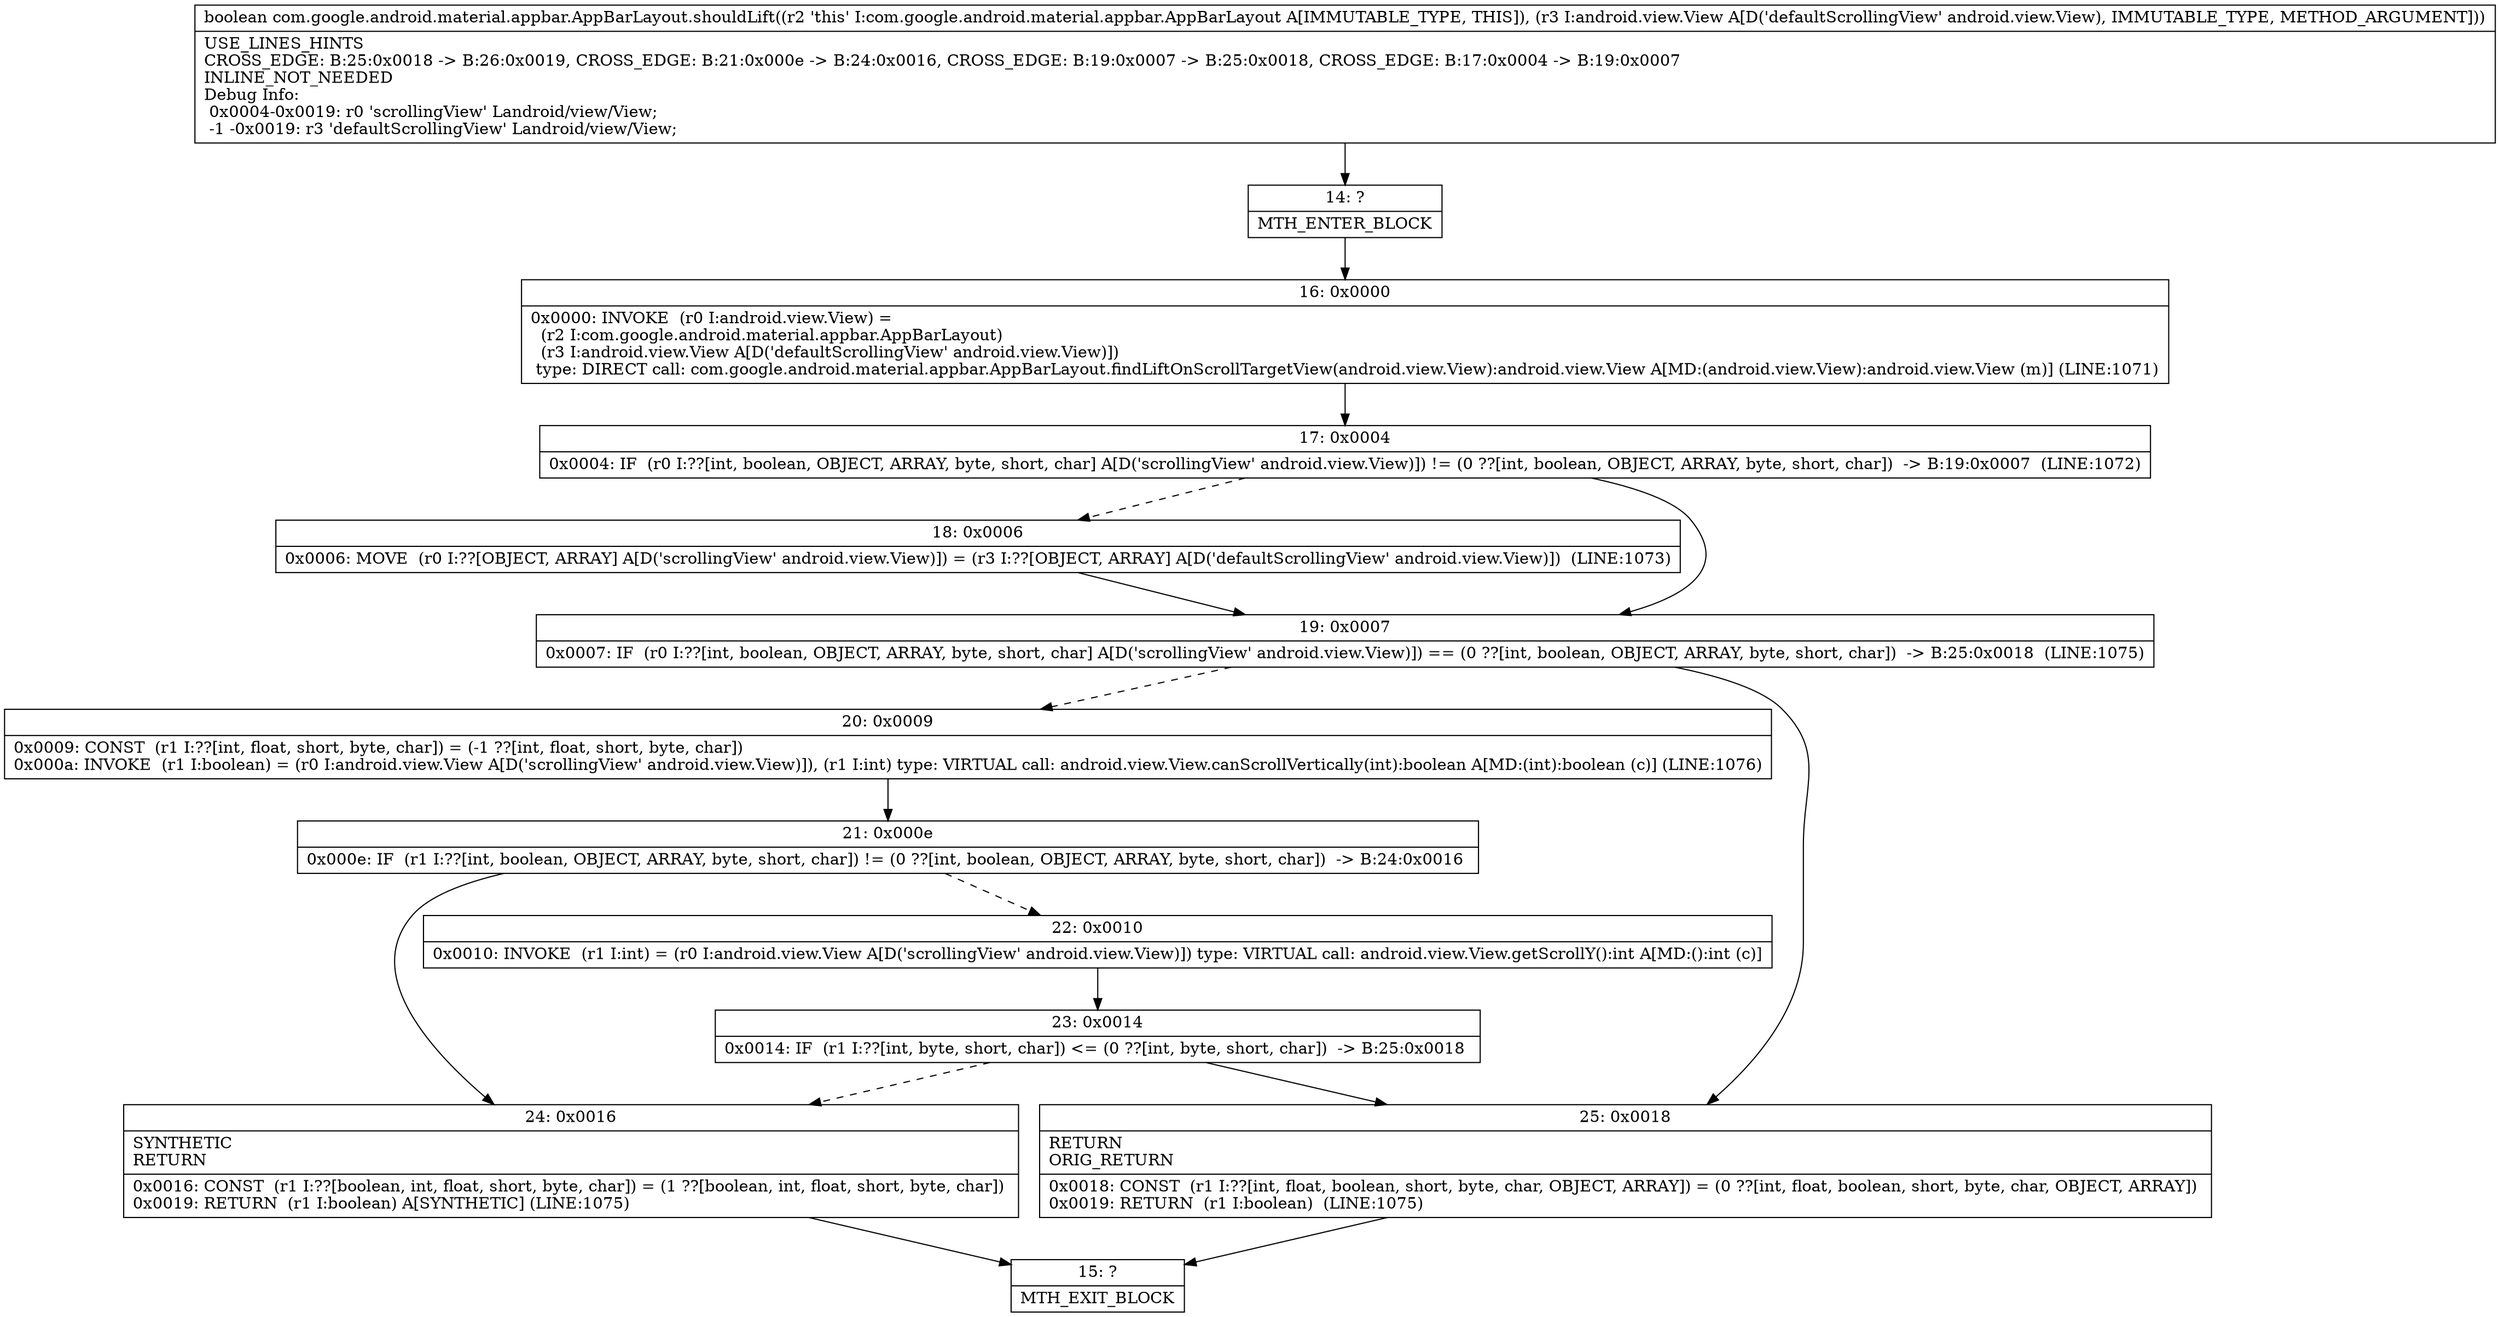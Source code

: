 digraph "CFG forcom.google.android.material.appbar.AppBarLayout.shouldLift(Landroid\/view\/View;)Z" {
Node_14 [shape=record,label="{14\:\ ?|MTH_ENTER_BLOCK\l}"];
Node_16 [shape=record,label="{16\:\ 0x0000|0x0000: INVOKE  (r0 I:android.view.View) = \l  (r2 I:com.google.android.material.appbar.AppBarLayout)\l  (r3 I:android.view.View A[D('defaultScrollingView' android.view.View)])\l type: DIRECT call: com.google.android.material.appbar.AppBarLayout.findLiftOnScrollTargetView(android.view.View):android.view.View A[MD:(android.view.View):android.view.View (m)] (LINE:1071)\l}"];
Node_17 [shape=record,label="{17\:\ 0x0004|0x0004: IF  (r0 I:??[int, boolean, OBJECT, ARRAY, byte, short, char] A[D('scrollingView' android.view.View)]) != (0 ??[int, boolean, OBJECT, ARRAY, byte, short, char])  \-\> B:19:0x0007  (LINE:1072)\l}"];
Node_18 [shape=record,label="{18\:\ 0x0006|0x0006: MOVE  (r0 I:??[OBJECT, ARRAY] A[D('scrollingView' android.view.View)]) = (r3 I:??[OBJECT, ARRAY] A[D('defaultScrollingView' android.view.View)])  (LINE:1073)\l}"];
Node_19 [shape=record,label="{19\:\ 0x0007|0x0007: IF  (r0 I:??[int, boolean, OBJECT, ARRAY, byte, short, char] A[D('scrollingView' android.view.View)]) == (0 ??[int, boolean, OBJECT, ARRAY, byte, short, char])  \-\> B:25:0x0018  (LINE:1075)\l}"];
Node_20 [shape=record,label="{20\:\ 0x0009|0x0009: CONST  (r1 I:??[int, float, short, byte, char]) = (\-1 ??[int, float, short, byte, char]) \l0x000a: INVOKE  (r1 I:boolean) = (r0 I:android.view.View A[D('scrollingView' android.view.View)]), (r1 I:int) type: VIRTUAL call: android.view.View.canScrollVertically(int):boolean A[MD:(int):boolean (c)] (LINE:1076)\l}"];
Node_21 [shape=record,label="{21\:\ 0x000e|0x000e: IF  (r1 I:??[int, boolean, OBJECT, ARRAY, byte, short, char]) != (0 ??[int, boolean, OBJECT, ARRAY, byte, short, char])  \-\> B:24:0x0016 \l}"];
Node_22 [shape=record,label="{22\:\ 0x0010|0x0010: INVOKE  (r1 I:int) = (r0 I:android.view.View A[D('scrollingView' android.view.View)]) type: VIRTUAL call: android.view.View.getScrollY():int A[MD:():int (c)]\l}"];
Node_23 [shape=record,label="{23\:\ 0x0014|0x0014: IF  (r1 I:??[int, byte, short, char]) \<= (0 ??[int, byte, short, char])  \-\> B:25:0x0018 \l}"];
Node_24 [shape=record,label="{24\:\ 0x0016|SYNTHETIC\lRETURN\l|0x0016: CONST  (r1 I:??[boolean, int, float, short, byte, char]) = (1 ??[boolean, int, float, short, byte, char]) \l0x0019: RETURN  (r1 I:boolean) A[SYNTHETIC] (LINE:1075)\l}"];
Node_15 [shape=record,label="{15\:\ ?|MTH_EXIT_BLOCK\l}"];
Node_25 [shape=record,label="{25\:\ 0x0018|RETURN\lORIG_RETURN\l|0x0018: CONST  (r1 I:??[int, float, boolean, short, byte, char, OBJECT, ARRAY]) = (0 ??[int, float, boolean, short, byte, char, OBJECT, ARRAY]) \l0x0019: RETURN  (r1 I:boolean)  (LINE:1075)\l}"];
MethodNode[shape=record,label="{boolean com.google.android.material.appbar.AppBarLayout.shouldLift((r2 'this' I:com.google.android.material.appbar.AppBarLayout A[IMMUTABLE_TYPE, THIS]), (r3 I:android.view.View A[D('defaultScrollingView' android.view.View), IMMUTABLE_TYPE, METHOD_ARGUMENT]))  | USE_LINES_HINTS\lCROSS_EDGE: B:25:0x0018 \-\> B:26:0x0019, CROSS_EDGE: B:21:0x000e \-\> B:24:0x0016, CROSS_EDGE: B:19:0x0007 \-\> B:25:0x0018, CROSS_EDGE: B:17:0x0004 \-\> B:19:0x0007\lINLINE_NOT_NEEDED\lDebug Info:\l  0x0004\-0x0019: r0 'scrollingView' Landroid\/view\/View;\l  \-1 \-0x0019: r3 'defaultScrollingView' Landroid\/view\/View;\l}"];
MethodNode -> Node_14;Node_14 -> Node_16;
Node_16 -> Node_17;
Node_17 -> Node_18[style=dashed];
Node_17 -> Node_19;
Node_18 -> Node_19;
Node_19 -> Node_20[style=dashed];
Node_19 -> Node_25;
Node_20 -> Node_21;
Node_21 -> Node_22[style=dashed];
Node_21 -> Node_24;
Node_22 -> Node_23;
Node_23 -> Node_24[style=dashed];
Node_23 -> Node_25;
Node_24 -> Node_15;
Node_25 -> Node_15;
}

